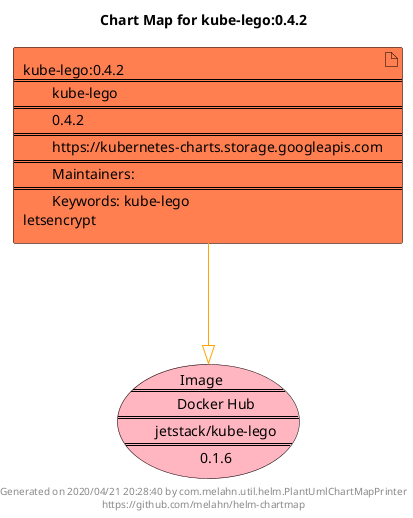 @startuml
skinparam linetype ortho
skinparam backgroundColor white
skinparam usecaseBorderColor black
skinparam usecaseArrowColor LightSlateGray
skinparam artifactBorderColor black
skinparam artifactArrowColor LightSlateGray

title Chart Map for kube-lego:0.4.2

'There is one referenced Helm Chart
artifact "kube-lego:0.4.2\n====\n\tkube-lego\n====\n\t0.4.2\n====\n\thttps://kubernetes-charts.storage.googleapis.com\n====\n\tMaintainers: \n====\n\tKeywords: kube-lego\nletsencrypt" as kube_lego_0_4_2 #Coral

'There is one referenced Docker Image
usecase "Image\n====\n\tDocker Hub\n====\n\tjetstack/kube-lego\n====\n\t0.1.6" as jetstack_kube_lego_0_1_6 #LightPink

'Chart Dependencies
kube_lego_0_4_2--[#orange]-|>jetstack_kube_lego_0_1_6

center footer Generated on 2020/04/21 20:28:40 by com.melahn.util.helm.PlantUmlChartMapPrinter\nhttps://github.com/melahn/helm-chartmap
@enduml
